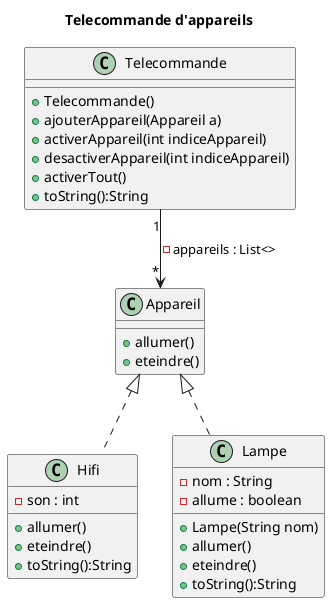 @startuml
title Telecommande d'appareils

'''classes
class Telecommande {
    + Telecommande()
    + ajouterAppareil(Appareil a)
    + activerAppareil(int indiceAppareil)
    + desactiverAppareil(int indiceAppareil)
    + activerTout()
    + toString():String
}

class Appareil {
    + allumer()
    + eteindre()
}

class Hifi {
    - son : int
    + allumer()
    + eteindre()
    + toString():String
}

class Lampe {
    - nom : String
    - allume : boolean
    + Lampe(String nom)
    + allumer()
    + eteindre()
    + toString():String
}

'''relations
Telecommande "1" --> "*" Appareil : - appareils : List<>
Appareil <|.. Hifi
Appareil <|.. Lampe

@enduml